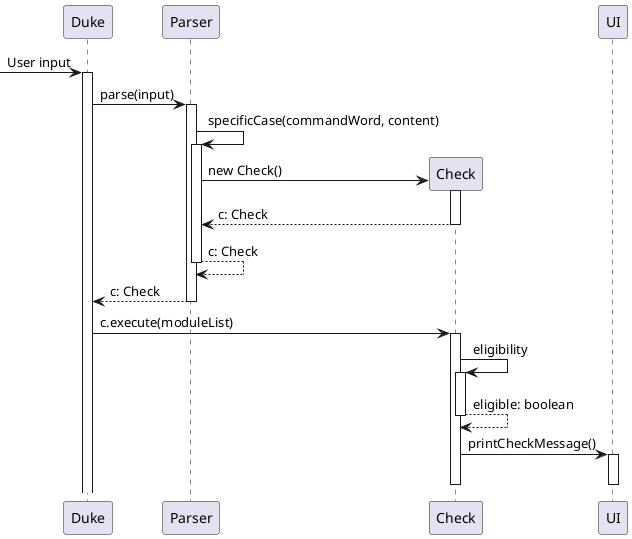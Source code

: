 
'https://plantuml.com/sequence-diagram

@startuml
[-> Duke: User input
activate Duke
Duke -> Parser: parse(input)
activate Parser
Parser -> Parser: specificCase(commandWord, content)
activate Parser
create Check
Parser -> Check: new Check()
activate Check
return c: Check
return c: Check
return c: Check
deactivate Parser
Duke -> Check: c.execute(moduleList)
activate Check
Check -> Check: eligibility
activate Check
return eligible: boolean
Check -> UI: printCheckMessage()
activate UI
deactivate UI
deactivate Check

@enduml